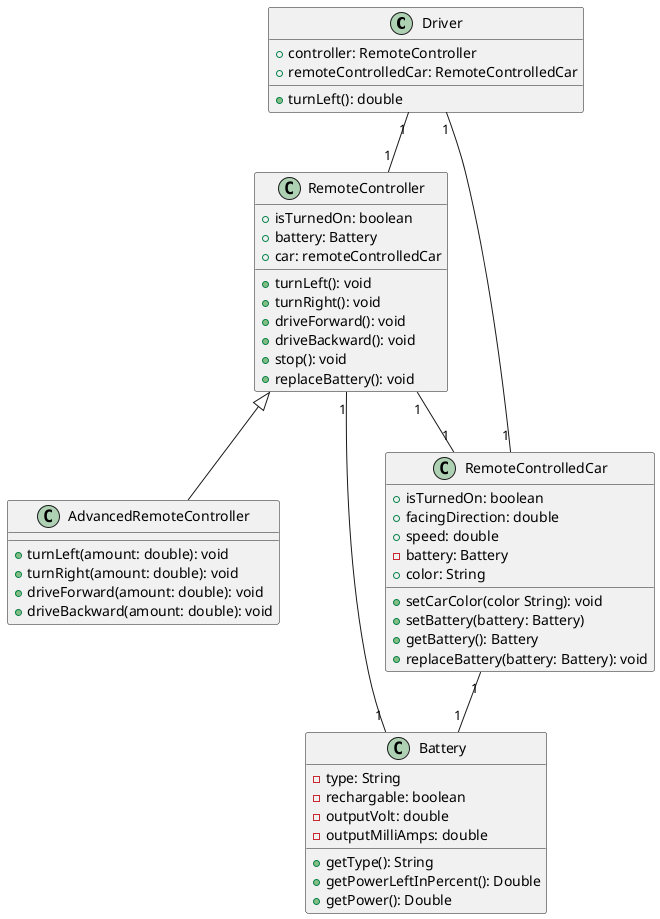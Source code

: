 @startuml
class Driver{
    + controller: RemoteController
    + remoteControlledCar: RemoteControlledCar
    + turnLeft(): double
}

class RemoteController{
    + isTurnedOn: boolean
    + battery: Battery
    + car: remoteControlledCar
    + turnLeft(): void
    + turnRight(): void
    + driveForward(): void
    + driveBackward(): void
    + stop(): void
    + replaceBattery(): void
}

class AdvancedRemoteController extends RemoteController{
    + turnLeft(amount: double): void
    + turnRight(amount: double): void
    + driveForward(amount: double): void
    + driveBackward(amount: double): void

}

Driver "1" -- "1" RemoteController
Driver "1" -- "1" RemoteControlledCar
RemoteController "1" -- "1" RemoteControlledCar


class RemoteControlledCar{
    + isTurnedOn: boolean
    + facingDirection: double
    + speed: double
    - battery: Battery
    + color: String
    + setCarColor(color String): void
    + setBattery(battery: Battery)
    + getBattery(): Battery
    + replaceBattery(battery: Battery): void

}

RemoteControlledCar "1" -- "1" Battery
RemoteController "1" -- "1" Battery


class Battery{
    - type: String
    - rechargable: boolean
    - outputVolt: double
    - outputMilliAmps: double

    + getType(): String
    + getPowerLeftInPercent(): Double
    + getPower(): Double
}

@enduml
